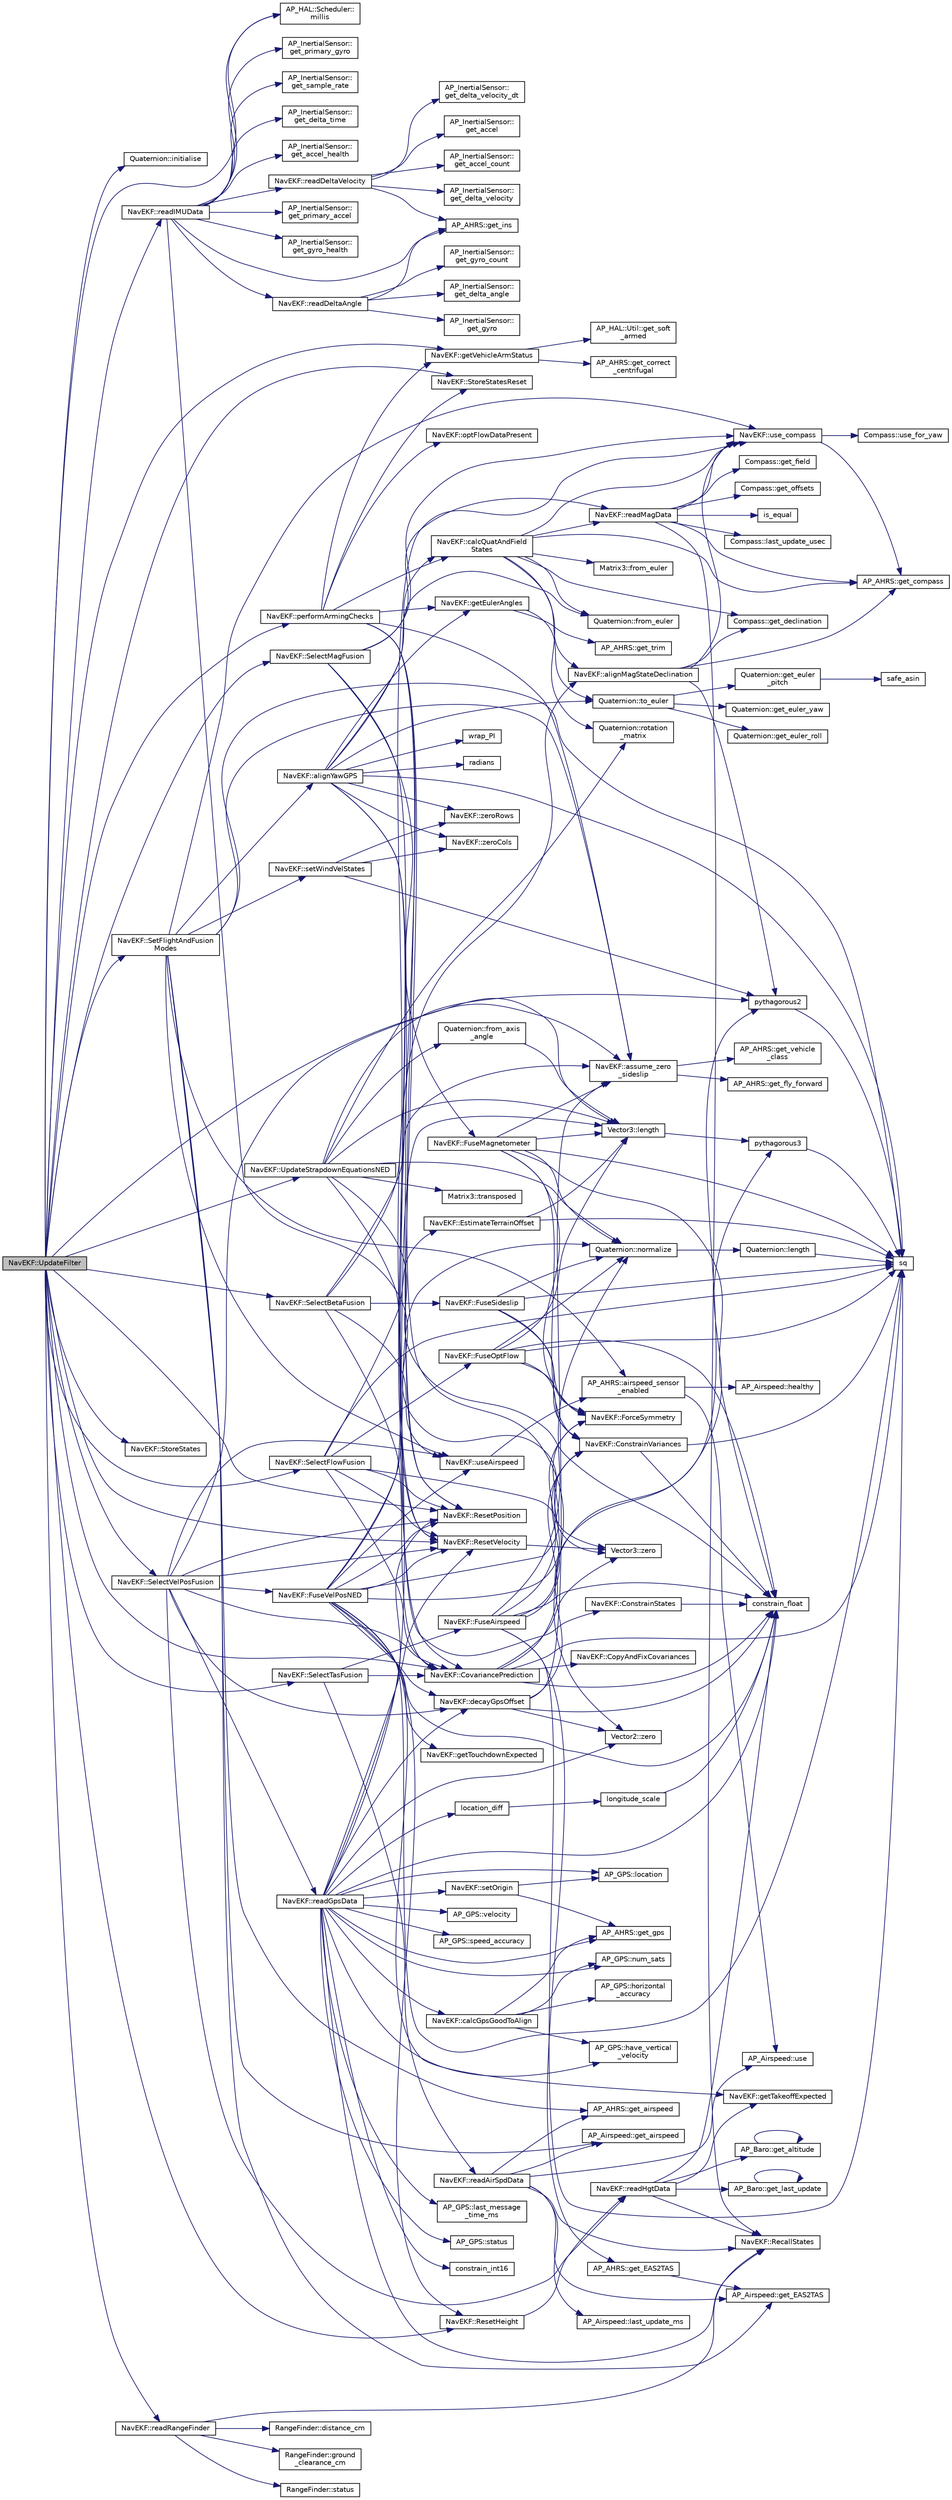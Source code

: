 digraph "NavEKF::UpdateFilter"
{
 // INTERACTIVE_SVG=YES
  edge [fontname="Helvetica",fontsize="10",labelfontname="Helvetica",labelfontsize="10"];
  node [fontname="Helvetica",fontsize="10",shape=record];
  rankdir="LR";
  Node1 [label="NavEKF::UpdateFilter",height=0.2,width=0.4,color="black", fillcolor="grey75", style="filled" fontcolor="black"];
  Node1 -> Node2 [color="midnightblue",fontsize="10",style="solid",fontname="Helvetica"];
  Node2 [label="Quaternion::initialise",height=0.2,width=0.4,color="black", fillcolor="white", style="filled",URL="$classQuaternion.html#a872dcfe279bd5ba36a67ce90014dc187"];
  Node1 -> Node3 [color="midnightblue",fontsize="10",style="solid",fontname="Helvetica"];
  Node3 [label="AP_HAL::Scheduler::\lmillis",height=0.2,width=0.4,color="black", fillcolor="white", style="filled",URL="$classAP__HAL_1_1Scheduler.html#a26b68339fc68a562d8d3a1238d0ec8c1"];
  Node1 -> Node4 [color="midnightblue",fontsize="10",style="solid",fontname="Helvetica"];
  Node4 [label="NavEKF::readIMUData",height=0.2,width=0.4,color="black", fillcolor="white", style="filled",URL="$classNavEKF.html#a617e88f0e357eb16d2540f25981e9ee2"];
  Node4 -> Node5 [color="midnightblue",fontsize="10",style="solid",fontname="Helvetica"];
  Node5 [label="AP_AHRS::get_ins",height=0.2,width=0.4,color="black", fillcolor="white", style="filled",URL="$classAP__AHRS.html#a14398c5d2ae68bbe1c67482a91909ad9"];
  Node4 -> Node6 [color="midnightblue",fontsize="10",style="solid",fontname="Helvetica"];
  Node6 [label="AP_InertialSensor::\lget_sample_rate",height=0.2,width=0.4,color="black", fillcolor="white", style="filled",URL="$classAP__InertialSensor.html#a7e9afc57ac1aa35adca7d8bf870fbb4c"];
  Node4 -> Node7 [color="midnightblue",fontsize="10",style="solid",fontname="Helvetica"];
  Node7 [label="AP_InertialSensor::\lget_delta_time",height=0.2,width=0.4,color="black", fillcolor="white", style="filled",URL="$classAP__InertialSensor.html#a7091792f55b39778157617b5e38e6075"];
  Node4 -> Node3 [color="midnightblue",fontsize="10",style="solid",fontname="Helvetica"];
  Node4 -> Node8 [color="midnightblue",fontsize="10",style="solid",fontname="Helvetica"];
  Node8 [label="AP_InertialSensor::\lget_accel_health",height=0.2,width=0.4,color="black", fillcolor="white", style="filled",URL="$classAP__InertialSensor.html#a2044e7b3804c73b4c393d3988351a96e"];
  Node4 -> Node9 [color="midnightblue",fontsize="10",style="solid",fontname="Helvetica"];
  Node9 [label="NavEKF::readDeltaVelocity",height=0.2,width=0.4,color="black", fillcolor="white", style="filled",URL="$classNavEKF.html#ad3d371f0125528a6ca2f3a996e7a4ad6"];
  Node9 -> Node5 [color="midnightblue",fontsize="10",style="solid",fontname="Helvetica"];
  Node9 -> Node10 [color="midnightblue",fontsize="10",style="solid",fontname="Helvetica"];
  Node10 [label="AP_InertialSensor::\lget_accel_count",height=0.2,width=0.4,color="black", fillcolor="white", style="filled",URL="$classAP__InertialSensor.html#ac57331a5046d45016ef900726e1be2fb"];
  Node9 -> Node11 [color="midnightblue",fontsize="10",style="solid",fontname="Helvetica"];
  Node11 [label="AP_InertialSensor::\lget_delta_velocity",height=0.2,width=0.4,color="black", fillcolor="white", style="filled",URL="$classAP__InertialSensor.html#ae29959984a5cbda37ebfce599f89ef73"];
  Node9 -> Node12 [color="midnightblue",fontsize="10",style="solid",fontname="Helvetica"];
  Node12 [label="AP_InertialSensor::\lget_delta_velocity_dt",height=0.2,width=0.4,color="black", fillcolor="white", style="filled",URL="$classAP__InertialSensor.html#ad22e8ed9b13a093d5cf3a2a420522b3b"];
  Node9 -> Node13 [color="midnightblue",fontsize="10",style="solid",fontname="Helvetica"];
  Node13 [label="AP_InertialSensor::\lget_accel",height=0.2,width=0.4,color="black", fillcolor="white", style="filled",URL="$classAP__InertialSensor.html#a0f63a4a0e6fc84d6ab9519bc4b254055"];
  Node4 -> Node14 [color="midnightblue",fontsize="10",style="solid",fontname="Helvetica"];
  Node14 [label="AP_InertialSensor::\lget_primary_accel",height=0.2,width=0.4,color="black", fillcolor="white", style="filled",URL="$classAP__InertialSensor.html#ab7e75af54a874d77240c89c6e5152a99"];
  Node4 -> Node15 [color="midnightblue",fontsize="10",style="solid",fontname="Helvetica"];
  Node15 [label="AP_InertialSensor::\lget_gyro_health",height=0.2,width=0.4,color="black", fillcolor="white", style="filled",URL="$classAP__InertialSensor.html#abc8c1aea2c3bc58a05d8d9832a9d1194"];
  Node4 -> Node16 [color="midnightblue",fontsize="10",style="solid",fontname="Helvetica"];
  Node16 [label="Vector3::zero",height=0.2,width=0.4,color="black", fillcolor="white", style="filled",URL="$classVector3.html#adf1769d5ee5df2f8585df2f540fa5efe"];
  Node4 -> Node17 [color="midnightblue",fontsize="10",style="solid",fontname="Helvetica"];
  Node17 [label="NavEKF::readDeltaAngle",height=0.2,width=0.4,color="black", fillcolor="white", style="filled",URL="$classNavEKF.html#af3ed4d1ab0d1e7c6eb21356ba24b8cd6"];
  Node17 -> Node5 [color="midnightblue",fontsize="10",style="solid",fontname="Helvetica"];
  Node17 -> Node18 [color="midnightblue",fontsize="10",style="solid",fontname="Helvetica"];
  Node18 [label="AP_InertialSensor::\lget_gyro_count",height=0.2,width=0.4,color="black", fillcolor="white", style="filled",URL="$classAP__InertialSensor.html#aef7fac4fe6ae817ed325f9e35735e94d"];
  Node17 -> Node19 [color="midnightblue",fontsize="10",style="solid",fontname="Helvetica"];
  Node19 [label="AP_InertialSensor::\lget_delta_angle",height=0.2,width=0.4,color="black", fillcolor="white", style="filled",URL="$classAP__InertialSensor.html#a3be069418436a7fc7a9f87c2b8b34730"];
  Node17 -> Node20 [color="midnightblue",fontsize="10",style="solid",fontname="Helvetica"];
  Node20 [label="AP_InertialSensor::\lget_gyro",height=0.2,width=0.4,color="black", fillcolor="white", style="filled",URL="$classAP__InertialSensor.html#a6df2d8ad956d4f375bdee541102f16af"];
  Node4 -> Node21 [color="midnightblue",fontsize="10",style="solid",fontname="Helvetica"];
  Node21 [label="AP_InertialSensor::\lget_primary_gyro",height=0.2,width=0.4,color="black", fillcolor="white", style="filled",URL="$classAP__InertialSensor.html#a7fa04e2f196b27b876d86966f64e1fed"];
  Node1 -> Node22 [color="midnightblue",fontsize="10",style="solid",fontname="Helvetica"];
  Node22 [label="NavEKF::getVehicleArmStatus",height=0.2,width=0.4,color="black", fillcolor="white", style="filled",URL="$classNavEKF.html#aa98e017d389ce1831db02e36a44d5647"];
  Node22 -> Node23 [color="midnightblue",fontsize="10",style="solid",fontname="Helvetica"];
  Node23 [label="AP_HAL::Util::get_soft\l_armed",height=0.2,width=0.4,color="black", fillcolor="white", style="filled",URL="$classAP__HAL_1_1Util.html#a973ee89f8eee7af3a4d2a3eb700cbf3c"];
  Node22 -> Node24 [color="midnightblue",fontsize="10",style="solid",fontname="Helvetica"];
  Node24 [label="AP_AHRS::get_correct\l_centrifugal",height=0.2,width=0.4,color="black", fillcolor="white", style="filled",URL="$classAP__AHRS.html#a45357ce4e0057215a0ade439e63daa79"];
  Node1 -> Node25 [color="midnightblue",fontsize="10",style="solid",fontname="Helvetica"];
  Node25 [label="NavEKF::ResetVelocity",height=0.2,width=0.4,color="black", fillcolor="white", style="filled",URL="$classNavEKF.html#acb20ad8ad982539dcb608533b0fe77d0"];
  Node25 -> Node16 [color="midnightblue",fontsize="10",style="solid",fontname="Helvetica"];
  Node1 -> Node26 [color="midnightblue",fontsize="10",style="solid",fontname="Helvetica"];
  Node26 [label="NavEKF::ResetPosition",height=0.2,width=0.4,color="black", fillcolor="white", style="filled",URL="$classNavEKF.html#affa6086752a2e15969daf07961f9e051"];
  Node1 -> Node27 [color="midnightblue",fontsize="10",style="solid",fontname="Helvetica"];
  Node27 [label="NavEKF::ResetHeight",height=0.2,width=0.4,color="black", fillcolor="white", style="filled",URL="$classNavEKF.html#a469538f4ff5dd6886d8db2be0acd3b48"];
  Node27 -> Node28 [color="midnightblue",fontsize="10",style="solid",fontname="Helvetica"];
  Node28 [label="NavEKF::readHgtData",height=0.2,width=0.4,color="black", fillcolor="white", style="filled",URL="$classNavEKF.html#a87c71e92e35c460ff8f026333dc1e813"];
  Node28 -> Node29 [color="midnightblue",fontsize="10",style="solid",fontname="Helvetica"];
  Node29 [label="AP_Baro::get_last_update",height=0.2,width=0.4,color="black", fillcolor="white", style="filled",URL="$classAP__Baro.html#aae5b3ae28aca807eb20b722a04685061"];
  Node29 -> Node29 [color="midnightblue",fontsize="10",style="solid",fontname="Helvetica"];
  Node28 -> Node30 [color="midnightblue",fontsize="10",style="solid",fontname="Helvetica"];
  Node30 [label="AP_Baro::get_altitude",height=0.2,width=0.4,color="black", fillcolor="white", style="filled",URL="$classAP__Baro.html#a984b4dbc11e276e832467253590da933"];
  Node30 -> Node30 [color="midnightblue",fontsize="10",style="solid",fontname="Helvetica"];
  Node28 -> Node31 [color="midnightblue",fontsize="10",style="solid",fontname="Helvetica"];
  Node31 [label="NavEKF::RecallStates",height=0.2,width=0.4,color="black", fillcolor="white", style="filled",URL="$classNavEKF.html#a46acab5de021fea9824f4b5bed04e3e9"];
  Node28 -> Node32 [color="midnightblue",fontsize="10",style="solid",fontname="Helvetica"];
  Node32 [label="NavEKF::getTakeoffExpected",height=0.2,width=0.4,color="black", fillcolor="white", style="filled",URL="$classNavEKF.html#a3108596d21f107f9b35517900bb82569"];
  Node28 -> Node33 [color="midnightblue",fontsize="10",style="solid",fontname="Helvetica"];
  Node33 [label="constrain_float",height=0.2,width=0.4,color="black", fillcolor="white", style="filled",URL="$AP__Math_8cpp.html#a08eedb329d8162ddbd344d4f6c8cde20"];
  Node1 -> Node34 [color="midnightblue",fontsize="10",style="solid",fontname="Helvetica"];
  Node34 [label="NavEKF::StoreStatesReset",height=0.2,width=0.4,color="black", fillcolor="white", style="filled",URL="$classNavEKF.html#a64f8c6c7bafe2f50cd83a67c36406640"];
  Node1 -> Node35 [color="midnightblue",fontsize="10",style="solid",fontname="Helvetica"];
  Node35 [label="NavEKF::SetFlightAndFusion\lModes",height=0.2,width=0.4,color="black", fillcolor="white", style="filled",URL="$classNavEKF.html#a02ca7503660ded3d95abce7c81d2eebf"];
  Node35 -> Node36 [color="midnightblue",fontsize="10",style="solid",fontname="Helvetica"];
  Node36 [label="NavEKF::assume_zero\l_sideslip",height=0.2,width=0.4,color="black", fillcolor="white", style="filled",URL="$classNavEKF.html#aede9e0e542bbf09e7815a71cd3ed3437"];
  Node36 -> Node37 [color="midnightblue",fontsize="10",style="solid",fontname="Helvetica"];
  Node37 [label="AP_AHRS::get_fly_forward",height=0.2,width=0.4,color="black", fillcolor="white", style="filled",URL="$classAP__AHRS.html#a6120b45de751ab784fdfdd04f437b44e"];
  Node36 -> Node38 [color="midnightblue",fontsize="10",style="solid",fontname="Helvetica"];
  Node38 [label="AP_AHRS::get_vehicle\l_class",height=0.2,width=0.4,color="black", fillcolor="white", style="filled",URL="$classAP__AHRS.html#a91a73986f61cc338a22047e34230cbb2"];
  Node35 -> Node39 [color="midnightblue",fontsize="10",style="solid",fontname="Helvetica"];
  Node39 [label="sq",height=0.2,width=0.4,color="black", fillcolor="white", style="filled",URL="$AP__Math_8cpp.html#a996fdbe87607543eef5dcb234f6bc017"];
  Node35 -> Node40 [color="midnightblue",fontsize="10",style="solid",fontname="Helvetica"];
  Node40 [label="AP_AHRS::airspeed_sensor\l_enabled",height=0.2,width=0.4,color="black", fillcolor="white", style="filled",URL="$classAP__AHRS.html#a8691156c332da099e3f5952e72ae2a58"];
  Node40 -> Node41 [color="midnightblue",fontsize="10",style="solid",fontname="Helvetica"];
  Node41 [label="AP_Airspeed::use",height=0.2,width=0.4,color="black", fillcolor="white", style="filled",URL="$classAP__Airspeed.html#a6162295b433e3a863c0d4b9086b19014"];
  Node40 -> Node42 [color="midnightblue",fontsize="10",style="solid",fontname="Helvetica"];
  Node42 [label="AP_Airspeed::healthy",height=0.2,width=0.4,color="black", fillcolor="white", style="filled",URL="$classAP__Airspeed.html#acddaade777fa87d5b8c904c79be01204"];
  Node35 -> Node43 [color="midnightblue",fontsize="10",style="solid",fontname="Helvetica"];
  Node43 [label="AP_AHRS::get_airspeed",height=0.2,width=0.4,color="black", fillcolor="white", style="filled",URL="$classAP__AHRS.html#a2e82ec5ae0f44ff0e9e944e354b17eb3"];
  Node35 -> Node44 [color="midnightblue",fontsize="10",style="solid",fontname="Helvetica"];
  Node44 [label="AP_Airspeed::get_airspeed",height=0.2,width=0.4,color="black", fillcolor="white", style="filled",URL="$classAP__Airspeed.html#a1027b15b91e0af1dbfe8b999a88c8a25"];
  Node35 -> Node45 [color="midnightblue",fontsize="10",style="solid",fontname="Helvetica"];
  Node45 [label="AP_Airspeed::get_EAS2TAS",height=0.2,width=0.4,color="black", fillcolor="white", style="filled",URL="$classAP__Airspeed.html#a9bb14f83815ed35b067dd2f4a7c1851f"];
  Node35 -> Node46 [color="midnightblue",fontsize="10",style="solid",fontname="Helvetica"];
  Node46 [label="NavEKF::alignYawGPS",height=0.2,width=0.4,color="black", fillcolor="white", style="filled",URL="$classNavEKF.html#a24a9b1e9c8504aa4821f2459c7ae6117"];
  Node46 -> Node39 [color="midnightblue",fontsize="10",style="solid",fontname="Helvetica"];
  Node46 -> Node47 [color="midnightblue",fontsize="10",style="solid",fontname="Helvetica"];
  Node47 [label="Quaternion::to_euler",height=0.2,width=0.4,color="black", fillcolor="white", style="filled",URL="$classQuaternion.html#ab3049efa36b211699ca03ea53970f0fd"];
  Node47 -> Node48 [color="midnightblue",fontsize="10",style="solid",fontname="Helvetica"];
  Node48 [label="Quaternion::get_euler_roll",height=0.2,width=0.4,color="black", fillcolor="white", style="filled",URL="$classQuaternion.html#a9ae6c42349ddc744022a4a1cf7868eb0"];
  Node47 -> Node49 [color="midnightblue",fontsize="10",style="solid",fontname="Helvetica"];
  Node49 [label="Quaternion::get_euler\l_pitch",height=0.2,width=0.4,color="black", fillcolor="white", style="filled",URL="$classQuaternion.html#a0bfe50c332309932cd833b83f6524e5f"];
  Node49 -> Node50 [color="midnightblue",fontsize="10",style="solid",fontname="Helvetica"];
  Node50 [label="safe_asin",height=0.2,width=0.4,color="black", fillcolor="white", style="filled",URL="$AP__Math_8cpp.html#a2706fd969ad73bc8ef977d964c04f4a3"];
  Node47 -> Node51 [color="midnightblue",fontsize="10",style="solid",fontname="Helvetica"];
  Node51 [label="Quaternion::get_euler_yaw",height=0.2,width=0.4,color="black", fillcolor="white", style="filled",URL="$classQuaternion.html#a35c2a1030832728574363ed8655da625"];
  Node46 -> Node52 [color="midnightblue",fontsize="10",style="solid",fontname="Helvetica"];
  Node52 [label="wrap_PI",height=0.2,width=0.4,color="black", fillcolor="white", style="filled",URL="$AP__Math_8h.html#ada62278a4b460237f914e1c6a5355e55"];
  Node46 -> Node53 [color="midnightblue",fontsize="10",style="solid",fontname="Helvetica"];
  Node53 [label="Quaternion::from_euler",height=0.2,width=0.4,color="black", fillcolor="white", style="filled",URL="$classQuaternion.html#aff2d2d3d1c5937523df8357deae4eeab"];
  Node46 -> Node26 [color="midnightblue",fontsize="10",style="solid",fontname="Helvetica"];
  Node46 -> Node25 [color="midnightblue",fontsize="10",style="solid",fontname="Helvetica"];
  Node46 -> Node54 [color="midnightblue",fontsize="10",style="solid",fontname="Helvetica"];
  Node54 [label="NavEKF::zeroRows",height=0.2,width=0.4,color="black", fillcolor="white", style="filled",URL="$classNavEKF.html#aaef60d20b82acb3930c5866abe3977b4"];
  Node46 -> Node55 [color="midnightblue",fontsize="10",style="solid",fontname="Helvetica"];
  Node55 [label="NavEKF::zeroCols",height=0.2,width=0.4,color="black", fillcolor="white", style="filled",URL="$classNavEKF.html#a755c7075fb0ee5f86cef734ecf83e53a"];
  Node46 -> Node56 [color="midnightblue",fontsize="10",style="solid",fontname="Helvetica"];
  Node56 [label="radians",height=0.2,width=0.4,color="black", fillcolor="white", style="filled",URL="$AP__Math_8cpp.html#aa3adb05231060d239e5b91940e001f85"];
  Node46 -> Node57 [color="midnightblue",fontsize="10",style="solid",fontname="Helvetica"];
  Node57 [label="NavEKF::getEulerAngles",height=0.2,width=0.4,color="black", fillcolor="white", style="filled",URL="$classNavEKF.html#af00a144845ea0078be28516c5d584c78"];
  Node57 -> Node47 [color="midnightblue",fontsize="10",style="solid",fontname="Helvetica"];
  Node57 -> Node58 [color="midnightblue",fontsize="10",style="solid",fontname="Helvetica"];
  Node58 [label="AP_AHRS::get_trim",height=0.2,width=0.4,color="black", fillcolor="white", style="filled",URL="$classAP__AHRS.html#a93a3774320e331583fc6c6ac2418be21"];
  Node46 -> Node59 [color="midnightblue",fontsize="10",style="solid",fontname="Helvetica"];
  Node59 [label="NavEKF::calcQuatAndField\lStates",height=0.2,width=0.4,color="black", fillcolor="white", style="filled",URL="$classNavEKF.html#afd23b087248e7c8bb5b65f834ba9544e"];
  Node59 -> Node60 [color="midnightblue",fontsize="10",style="solid",fontname="Helvetica"];
  Node60 [label="NavEKF::use_compass",height=0.2,width=0.4,color="black", fillcolor="white", style="filled",URL="$classNavEKF.html#a85b6d179a631d25f34f2560e660aee10"];
  Node60 -> Node61 [color="midnightblue",fontsize="10",style="solid",fontname="Helvetica"];
  Node61 [label="AP_AHRS::get_compass",height=0.2,width=0.4,color="black", fillcolor="white", style="filled",URL="$classAP__AHRS.html#adf808841de62499bc8c388fc798d47f1"];
  Node60 -> Node62 [color="midnightblue",fontsize="10",style="solid",fontname="Helvetica"];
  Node62 [label="Compass::use_for_yaw",height=0.2,width=0.4,color="black", fillcolor="white", style="filled",URL="$classCompass.html#a97437729a583cd900e4dd1d6d84a4a0e",tooltip="return true if the compass should be used for yaw calculations "];
  Node59 -> Node63 [color="midnightblue",fontsize="10",style="solid",fontname="Helvetica"];
  Node63 [label="Matrix3::from_euler",height=0.2,width=0.4,color="black", fillcolor="white", style="filled",URL="$classMatrix3.html#a62587bd216436f09f06b9e1330f84bc0",tooltip="-*- tab-width: 4; Mode: C++; c-basic-offset: 4; indent-tabs-mode: nil -*- "];
  Node59 -> Node64 [color="midnightblue",fontsize="10",style="solid",fontname="Helvetica"];
  Node64 [label="NavEKF::readMagData",height=0.2,width=0.4,color="black", fillcolor="white", style="filled",URL="$classNavEKF.html#adf06c6a73b9ca994ca16892ed0740283"];
  Node64 -> Node60 [color="midnightblue",fontsize="10",style="solid",fontname="Helvetica"];
  Node64 -> Node61 [color="midnightblue",fontsize="10",style="solid",fontname="Helvetica"];
  Node64 -> Node65 [color="midnightblue",fontsize="10",style="solid",fontname="Helvetica"];
  Node65 [label="Compass::last_update_usec",height=0.2,width=0.4,color="black", fillcolor="white", style="filled",URL="$classCompass.html#a9600516e0dbde9186d3b14b3457af013"];
  Node64 -> Node66 [color="midnightblue",fontsize="10",style="solid",fontname="Helvetica"];
  Node66 [label="Compass::get_field",height=0.2,width=0.4,color="black", fillcolor="white", style="filled",URL="$classCompass.html#aa1f44c7920bbd147fa2e58bfedd3c4bb",tooltip="Return the current field as a Vector3f. "];
  Node64 -> Node31 [color="midnightblue",fontsize="10",style="solid",fontname="Helvetica"];
  Node64 -> Node67 [color="midnightblue",fontsize="10",style="solid",fontname="Helvetica"];
  Node67 [label="Compass::get_offsets",height=0.2,width=0.4,color="black", fillcolor="white", style="filled",URL="$classCompass.html#a6ef45f63ac177793bf38270cef8228cb"];
  Node64 -> Node68 [color="midnightblue",fontsize="10",style="solid",fontname="Helvetica"];
  Node68 [label="is_equal",height=0.2,width=0.4,color="black", fillcolor="white", style="filled",URL="$AP__Math_8h.html#acedd05d9f5ab6f2878991cc684e17c18"];
  Node59 -> Node61 [color="midnightblue",fontsize="10",style="solid",fontname="Helvetica"];
  Node59 -> Node69 [color="midnightblue",fontsize="10",style="solid",fontname="Helvetica"];
  Node69 [label="Compass::get_declination",height=0.2,width=0.4,color="black", fillcolor="white", style="filled",URL="$classCompass.html#a5051de1d15ee203600422235ab93c88c"];
  Node59 -> Node53 [color="midnightblue",fontsize="10",style="solid",fontname="Helvetica"];
  Node59 -> Node70 [color="midnightblue",fontsize="10",style="solid",fontname="Helvetica"];
  Node70 [label="Quaternion::rotation\l_matrix",height=0.2,width=0.4,color="black", fillcolor="white", style="filled",URL="$classQuaternion.html#afb7132c9c69a984a40be950a17effeaa",tooltip="-*- tab-width: 4; Mode: C++; c-basic-offset: 4; indent-tabs-mode: nil -*- "];
  Node59 -> Node71 [color="midnightblue",fontsize="10",style="solid",fontname="Helvetica"];
  Node71 [label="NavEKF::alignMagStateDeclination",height=0.2,width=0.4,color="black", fillcolor="white", style="filled",URL="$classNavEKF.html#a22aad7c0baf696cae27135ecaa4f2f58"];
  Node71 -> Node60 [color="midnightblue",fontsize="10",style="solid",fontname="Helvetica"];
  Node71 -> Node61 [color="midnightblue",fontsize="10",style="solid",fontname="Helvetica"];
  Node71 -> Node69 [color="midnightblue",fontsize="10",style="solid",fontname="Helvetica"];
  Node71 -> Node72 [color="midnightblue",fontsize="10",style="solid",fontname="Helvetica"];
  Node72 [label="pythagorous2",height=0.2,width=0.4,color="black", fillcolor="white", style="filled",URL="$AP__Math_8cpp.html#afd3767d48a7b20f6d5220a4f8007af00"];
  Node72 -> Node39 [color="midnightblue",fontsize="10",style="solid",fontname="Helvetica"];
  Node35 -> Node73 [color="midnightblue",fontsize="10",style="solid",fontname="Helvetica"];
  Node73 [label="NavEKF::useAirspeed",height=0.2,width=0.4,color="black", fillcolor="white", style="filled",URL="$classNavEKF.html#a0b17a3410a3c45b35d8bf993098e8f75"];
  Node73 -> Node40 [color="midnightblue",fontsize="10",style="solid",fontname="Helvetica"];
  Node35 -> Node74 [color="midnightblue",fontsize="10",style="solid",fontname="Helvetica"];
  Node74 [label="NavEKF::setWindVelStates",height=0.2,width=0.4,color="black", fillcolor="white", style="filled",URL="$classNavEKF.html#a6d64ec17dcec8b8c486857bd4fb3b54c"];
  Node74 -> Node72 [color="midnightblue",fontsize="10",style="solid",fontname="Helvetica"];
  Node74 -> Node54 [color="midnightblue",fontsize="10",style="solid",fontname="Helvetica"];
  Node74 -> Node55 [color="midnightblue",fontsize="10",style="solid",fontname="Helvetica"];
  Node35 -> Node60 [color="midnightblue",fontsize="10",style="solid",fontname="Helvetica"];
  Node1 -> Node75 [color="midnightblue",fontsize="10",style="solid",fontname="Helvetica"];
  Node75 [label="NavEKF::performArmingChecks",height=0.2,width=0.4,color="black", fillcolor="white", style="filled",URL="$classNavEKF.html#a9eb8c77b7f824e2ebbf378f1d269290b"];
  Node75 -> Node22 [color="midnightblue",fontsize="10",style="solid",fontname="Helvetica"];
  Node75 -> Node57 [color="midnightblue",fontsize="10",style="solid",fontname="Helvetica"];
  Node75 -> Node59 [color="midnightblue",fontsize="10",style="solid",fontname="Helvetica"];
  Node75 -> Node76 [color="midnightblue",fontsize="10",style="solid",fontname="Helvetica"];
  Node76 [label="Vector2::zero",height=0.2,width=0.4,color="black", fillcolor="white", style="filled",URL="$structVector2.html#a6b537328ae913e3e7267b539e7a4af92"];
  Node75 -> Node77 [color="midnightblue",fontsize="10",style="solid",fontname="Helvetica"];
  Node77 [label="NavEKF::optFlowDataPresent",height=0.2,width=0.4,color="black", fillcolor="white", style="filled",URL="$classNavEKF.html#a17086cdf3fc411329b12faa25b1713f1"];
  Node75 -> Node26 [color="midnightblue",fontsize="10",style="solid",fontname="Helvetica"];
  Node75 -> Node34 [color="midnightblue",fontsize="10",style="solid",fontname="Helvetica"];
  Node75 -> Node25 [color="midnightblue",fontsize="10",style="solid",fontname="Helvetica"];
  Node75 -> Node36 [color="midnightblue",fontsize="10",style="solid",fontname="Helvetica"];
  Node1 -> Node78 [color="midnightblue",fontsize="10",style="solid",fontname="Helvetica"];
  Node78 [label="NavEKF::UpdateStrapdownEquationsNED",height=0.2,width=0.4,color="black", fillcolor="white", style="filled",URL="$classNavEKF.html#a6718baa569eff65fb4e317ecf5426598"];
  Node78 -> Node79 [color="midnightblue",fontsize="10",style="solid",fontname="Helvetica"];
  Node79 [label="Quaternion::from_axis\l_angle",height=0.2,width=0.4,color="black", fillcolor="white", style="filled",URL="$classQuaternion.html#a6c21fe33378aa16a33cba869ba4af5dc"];
  Node79 -> Node80 [color="midnightblue",fontsize="10",style="solid",fontname="Helvetica"];
  Node80 [label="Vector3::length",height=0.2,width=0.4,color="black", fillcolor="white", style="filled",URL="$classVector3.html#ac1fd5514e368a1e1c2d13f71eda18345"];
  Node80 -> Node81 [color="midnightblue",fontsize="10",style="solid",fontname="Helvetica"];
  Node81 [label="pythagorous3",height=0.2,width=0.4,color="black", fillcolor="white", style="filled",URL="$AP__Math_8cpp.html#ac09c78b18c2ad21b9a04081f119f11c0"];
  Node81 -> Node39 [color="midnightblue",fontsize="10",style="solid",fontname="Helvetica"];
  Node78 -> Node82 [color="midnightblue",fontsize="10",style="solid",fontname="Helvetica"];
  Node82 [label="Quaternion::normalize",height=0.2,width=0.4,color="black", fillcolor="white", style="filled",URL="$classQuaternion.html#a48e6bafb249c895ed25f29dc9170e11e"];
  Node82 -> Node83 [color="midnightblue",fontsize="10",style="solid",fontname="Helvetica"];
  Node83 [label="Quaternion::length",height=0.2,width=0.4,color="black", fillcolor="white", style="filled",URL="$classQuaternion.html#a6f5e82dd828c59392a3133d6d5877f39"];
  Node83 -> Node39 [color="midnightblue",fontsize="10",style="solid",fontname="Helvetica"];
  Node78 -> Node70 [color="midnightblue",fontsize="10",style="solid",fontname="Helvetica"];
  Node78 -> Node84 [color="midnightblue",fontsize="10",style="solid",fontname="Helvetica"];
  Node84 [label="Matrix3::transposed",height=0.2,width=0.4,color="black", fillcolor="white", style="filled",URL="$classMatrix3.html#a18e2df03dec4abdf11fc9fb60ed7c226"];
  Node78 -> Node80 [color="midnightblue",fontsize="10",style="solid",fontname="Helvetica"];
  Node78 -> Node72 [color="midnightblue",fontsize="10",style="solid",fontname="Helvetica"];
  Node78 -> Node33 [color="midnightblue",fontsize="10",style="solid",fontname="Helvetica"];
  Node78 -> Node85 [color="midnightblue",fontsize="10",style="solid",fontname="Helvetica"];
  Node85 [label="NavEKF::ConstrainStates",height=0.2,width=0.4,color="black", fillcolor="white", style="filled",URL="$classNavEKF.html#a1d3dccbab86ffda5898048f8f159c00c"];
  Node85 -> Node33 [color="midnightblue",fontsize="10",style="solid",fontname="Helvetica"];
  Node1 -> Node86 [color="midnightblue",fontsize="10",style="solid",fontname="Helvetica"];
  Node86 [label="NavEKF::StoreStates",height=0.2,width=0.4,color="black", fillcolor="white", style="filled",URL="$classNavEKF.html#acc95e88cc639bb7672a907e0e51f854d"];
  Node1 -> Node80 [color="midnightblue",fontsize="10",style="solid",fontname="Helvetica"];
  Node1 -> Node87 [color="midnightblue",fontsize="10",style="solid",fontname="Helvetica"];
  Node87 [label="NavEKF::CovariancePrediction",height=0.2,width=0.4,color="black", fillcolor="white", style="filled",URL="$classNavEKF.html#af11472d4d599c4c5d632d292a4ab29b1"];
  Node87 -> Node33 [color="midnightblue",fontsize="10",style="solid",fontname="Helvetica"];
  Node87 -> Node39 [color="midnightblue",fontsize="10",style="solid",fontname="Helvetica"];
  Node87 -> Node88 [color="midnightblue",fontsize="10",style="solid",fontname="Helvetica"];
  Node88 [label="NavEKF::CopyAndFixCovariances",height=0.2,width=0.4,color="black", fillcolor="white", style="filled",URL="$classNavEKF.html#afaa81e08a98db599f139657cabd99fa7"];
  Node87 -> Node89 [color="midnightblue",fontsize="10",style="solid",fontname="Helvetica"];
  Node89 [label="NavEKF::ConstrainVariances",height=0.2,width=0.4,color="black", fillcolor="white", style="filled",URL="$classNavEKF.html#abfa9617589db799ff0a405e34550f0dd"];
  Node89 -> Node33 [color="midnightblue",fontsize="10",style="solid",fontname="Helvetica"];
  Node89 -> Node39 [color="midnightblue",fontsize="10",style="solid",fontname="Helvetica"];
  Node87 -> Node16 [color="midnightblue",fontsize="10",style="solid",fontname="Helvetica"];
  Node1 -> Node90 [color="midnightblue",fontsize="10",style="solid",fontname="Helvetica"];
  Node90 [label="NavEKF::readRangeFinder",height=0.2,width=0.4,color="black", fillcolor="white", style="filled",URL="$classNavEKF.html#ae4d8e282bc4e67e56179c5dd6861dfe9"];
  Node90 -> Node91 [color="midnightblue",fontsize="10",style="solid",fontname="Helvetica"];
  Node91 [label="RangeFinder::ground\l_clearance_cm",height=0.2,width=0.4,color="black", fillcolor="white", style="filled",URL="$classRangeFinder.html#ad95f15a0eea1106c41337089636175b3"];
  Node90 -> Node92 [color="midnightblue",fontsize="10",style="solid",fontname="Helvetica"];
  Node92 [label="RangeFinder::status",height=0.2,width=0.4,color="black", fillcolor="white", style="filled",URL="$classRangeFinder.html#a5452cf4387ba889dd206b12375d2e059"];
  Node90 -> Node93 [color="midnightblue",fontsize="10",style="solid",fontname="Helvetica"];
  Node93 [label="RangeFinder::distance_cm",height=0.2,width=0.4,color="black", fillcolor="white", style="filled",URL="$classRangeFinder.html#a451a7507d534024c72faa2d1b734cb3c"];
  Node90 -> Node31 [color="midnightblue",fontsize="10",style="solid",fontname="Helvetica"];
  Node1 -> Node94 [color="midnightblue",fontsize="10",style="solid",fontname="Helvetica"];
  Node94 [label="NavEKF::SelectVelPosFusion",height=0.2,width=0.4,color="black", fillcolor="white", style="filled",URL="$classNavEKF.html#a58fc44f797a61b7f760baa4961f43342"];
  Node94 -> Node95 [color="midnightblue",fontsize="10",style="solid",fontname="Helvetica"];
  Node95 [label="NavEKF::readGpsData",height=0.2,width=0.4,color="black", fillcolor="white", style="filled",URL="$classNavEKF.html#a4c44a7b25f5b5584b755142c6198fd1e"];
  Node95 -> Node96 [color="midnightblue",fontsize="10",style="solid",fontname="Helvetica"];
  Node96 [label="AP_AHRS::get_gps",height=0.2,width=0.4,color="black", fillcolor="white", style="filled",URL="$classAP__AHRS.html#a3316284b2bf12b8db1b4a39539799efc"];
  Node95 -> Node97 [color="midnightblue",fontsize="10",style="solid",fontname="Helvetica"];
  Node97 [label="AP_GPS::last_message\l_time_ms",height=0.2,width=0.4,color="black", fillcolor="white", style="filled",URL="$classAP__GPS.html#af701b15d8f8f1050e4acab57a867cf4b"];
  Node95 -> Node98 [color="midnightblue",fontsize="10",style="solid",fontname="Helvetica"];
  Node98 [label="AP_GPS::status",height=0.2,width=0.4,color="black", fillcolor="white", style="filled",URL="$classAP__GPS.html#a9093c8cf1d5a78ccd8677229bb314d37",tooltip="Query GPS status. "];
  Node95 -> Node31 [color="midnightblue",fontsize="10",style="solid",fontname="Helvetica"];
  Node95 -> Node99 [color="midnightblue",fontsize="10",style="solid",fontname="Helvetica"];
  Node99 [label="constrain_int16",height=0.2,width=0.4,color="black", fillcolor="white", style="filled",URL="$AP__Math_8cpp.html#ac5d9502aca91c97f523fd9b35590215f"];
  Node95 -> Node100 [color="midnightblue",fontsize="10",style="solid",fontname="Helvetica"];
  Node100 [label="AP_GPS::velocity",height=0.2,width=0.4,color="black", fillcolor="white", style="filled",URL="$classAP__GPS.html#a8b36acdc5098b3f77e28ec640b438fbd"];
  Node95 -> Node33 [color="midnightblue",fontsize="10",style="solid",fontname="Helvetica"];
  Node95 -> Node101 [color="midnightblue",fontsize="10",style="solid",fontname="Helvetica"];
  Node101 [label="AP_GPS::speed_accuracy",height=0.2,width=0.4,color="black", fillcolor="white", style="filled",URL="$classAP__GPS.html#ae23d76fc05fafc83e57d0c6a620b1567"];
  Node95 -> Node102 [color="midnightblue",fontsize="10",style="solid",fontname="Helvetica"];
  Node102 [label="AP_GPS::num_sats",height=0.2,width=0.4,color="black", fillcolor="white", style="filled",URL="$classAP__GPS.html#af74c8da8ab7394a33b0f0e64582d8648"];
  Node95 -> Node103 [color="midnightblue",fontsize="10",style="solid",fontname="Helvetica"];
  Node103 [label="AP_GPS::have_vertical\l_velocity",height=0.2,width=0.4,color="black", fillcolor="white", style="filled",URL="$classAP__GPS.html#ac7d2e0692095207a6ff19072dcac9ef6"];
  Node95 -> Node104 [color="midnightblue",fontsize="10",style="solid",fontname="Helvetica"];
  Node104 [label="NavEKF::calcGpsGoodToAlign",height=0.2,width=0.4,color="black", fillcolor="white", style="filled",URL="$classNavEKF.html#a442aeaf3f7b83e2be7f737ac81486c65"];
  Node104 -> Node96 [color="midnightblue",fontsize="10",style="solid",fontname="Helvetica"];
  Node104 -> Node103 [color="midnightblue",fontsize="10",style="solid",fontname="Helvetica"];
  Node104 -> Node102 [color="midnightblue",fontsize="10",style="solid",fontname="Helvetica"];
  Node104 -> Node105 [color="midnightblue",fontsize="10",style="solid",fontname="Helvetica"];
  Node105 [label="AP_GPS::horizontal\l_accuracy",height=0.2,width=0.4,color="black", fillcolor="white", style="filled",URL="$classAP__GPS.html#ab9667a2efe22a330232d6ba425c78364"];
  Node95 -> Node106 [color="midnightblue",fontsize="10",style="solid",fontname="Helvetica"];
  Node106 [label="AP_GPS::location",height=0.2,width=0.4,color="black", fillcolor="white", style="filled",URL="$classAP__GPS.html#a2ca8a9bad47faad1baeb09e124979022"];
  Node95 -> Node107 [color="midnightblue",fontsize="10",style="solid",fontname="Helvetica"];
  Node107 [label="location_diff",height=0.2,width=0.4,color="black", fillcolor="white", style="filled",URL="$AP__Math_8h.html#a527b26472ed6f2e0c141e109a0722a0a"];
  Node107 -> Node108 [color="midnightblue",fontsize="10",style="solid",fontname="Helvetica"];
  Node108 [label="longitude_scale",height=0.2,width=0.4,color="black", fillcolor="white", style="filled",URL="$location_8cpp.html#ad2368c582f3e0c135e2a74772f4db61a"];
  Node108 -> Node33 [color="midnightblue",fontsize="10",style="solid",fontname="Helvetica"];
  Node95 -> Node109 [color="midnightblue",fontsize="10",style="solid",fontname="Helvetica"];
  Node109 [label="NavEKF::setOrigin",height=0.2,width=0.4,color="black", fillcolor="white", style="filled",URL="$classNavEKF.html#a7bf2627b0844597c21b9736204fd672f"];
  Node109 -> Node96 [color="midnightblue",fontsize="10",style="solid",fontname="Helvetica"];
  Node109 -> Node106 [color="midnightblue",fontsize="10",style="solid",fontname="Helvetica"];
  Node95 -> Node71 [color="midnightblue",fontsize="10",style="solid",fontname="Helvetica"];
  Node95 -> Node76 [color="midnightblue",fontsize="10",style="solid",fontname="Helvetica"];
  Node95 -> Node26 [color="midnightblue",fontsize="10",style="solid",fontname="Helvetica"];
  Node95 -> Node25 [color="midnightblue",fontsize="10",style="solid",fontname="Helvetica"];
  Node95 -> Node110 [color="midnightblue",fontsize="10",style="solid",fontname="Helvetica"];
  Node110 [label="NavEKF::decayGpsOffset",height=0.2,width=0.4,color="black", fillcolor="white", style="filled",URL="$classNavEKF.html#a55a6ae919135e4deef0cffe2eca3ac80"];
  Node110 -> Node36 [color="midnightblue",fontsize="10",style="solid",fontname="Helvetica"];
  Node110 -> Node72 [color="midnightblue",fontsize="10",style="solid",fontname="Helvetica"];
  Node110 -> Node33 [color="midnightblue",fontsize="10",style="solid",fontname="Helvetica"];
  Node110 -> Node76 [color="midnightblue",fontsize="10",style="solid",fontname="Helvetica"];
  Node94 -> Node73 [color="midnightblue",fontsize="10",style="solid",fontname="Helvetica"];
  Node94 -> Node36 [color="midnightblue",fontsize="10",style="solid",fontname="Helvetica"];
  Node94 -> Node25 [color="midnightblue",fontsize="10",style="solid",fontname="Helvetica"];
  Node94 -> Node26 [color="midnightblue",fontsize="10",style="solid",fontname="Helvetica"];
  Node94 -> Node110 [color="midnightblue",fontsize="10",style="solid",fontname="Helvetica"];
  Node94 -> Node28 [color="midnightblue",fontsize="10",style="solid",fontname="Helvetica"];
  Node94 -> Node87 [color="midnightblue",fontsize="10",style="solid",fontname="Helvetica"];
  Node94 -> Node111 [color="midnightblue",fontsize="10",style="solid",fontname="Helvetica"];
  Node111 [label="NavEKF::FuseVelPosNED",height=0.2,width=0.4,color="black", fillcolor="white", style="filled",URL="$classNavEKF.html#a74882eb98d3c69065b640829154a500c"];
  Node111 -> Node73 [color="midnightblue",fontsize="10",style="solid",fontname="Helvetica"];
  Node111 -> Node39 [color="midnightblue",fontsize="10",style="solid",fontname="Helvetica"];
  Node111 -> Node33 [color="midnightblue",fontsize="10",style="solid",fontname="Helvetica"];
  Node111 -> Node32 [color="midnightblue",fontsize="10",style="solid",fontname="Helvetica"];
  Node111 -> Node112 [color="midnightblue",fontsize="10",style="solid",fontname="Helvetica"];
  Node112 [label="NavEKF::getTouchdownExpected",height=0.2,width=0.4,color="black", fillcolor="white", style="filled",URL="$classNavEKF.html#a22250b5dd5beb633d424ed895659039f"];
  Node111 -> Node110 [color="midnightblue",fontsize="10",style="solid",fontname="Helvetica"];
  Node111 -> Node26 [color="midnightblue",fontsize="10",style="solid",fontname="Helvetica"];
  Node111 -> Node25 [color="midnightblue",fontsize="10",style="solid",fontname="Helvetica"];
  Node111 -> Node27 [color="midnightblue",fontsize="10",style="solid",fontname="Helvetica"];
  Node111 -> Node80 [color="midnightblue",fontsize="10",style="solid",fontname="Helvetica"];
  Node111 -> Node82 [color="midnightblue",fontsize="10",style="solid",fontname="Helvetica"];
  Node111 -> Node113 [color="midnightblue",fontsize="10",style="solid",fontname="Helvetica"];
  Node113 [label="NavEKF::ForceSymmetry",height=0.2,width=0.4,color="black", fillcolor="white", style="filled",URL="$classNavEKF.html#a3d1ab5eacbcc3b4e98187dff6a4f32bb"];
  Node111 -> Node89 [color="midnightblue",fontsize="10",style="solid",fontname="Helvetica"];
  Node1 -> Node114 [color="midnightblue",fontsize="10",style="solid",fontname="Helvetica"];
  Node114 [label="NavEKF::SelectMagFusion",height=0.2,width=0.4,color="black", fillcolor="white", style="filled",URL="$classNavEKF.html#abb693a00d56f98f4cd8d654605163d14"];
  Node114 -> Node64 [color="midnightblue",fontsize="10",style="solid",fontname="Helvetica"];
  Node114 -> Node60 [color="midnightblue",fontsize="10",style="solid",fontname="Helvetica"];
  Node114 -> Node87 [color="midnightblue",fontsize="10",style="solid",fontname="Helvetica"];
  Node114 -> Node115 [color="midnightblue",fontsize="10",style="solid",fontname="Helvetica"];
  Node115 [label="NavEKF::FuseMagnetometer",height=0.2,width=0.4,color="black", fillcolor="white", style="filled",URL="$classNavEKF.html#af2a003bbd6abea81eae93d2c2faf8bfa"];
  Node115 -> Node39 [color="midnightblue",fontsize="10",style="solid",fontname="Helvetica"];
  Node115 -> Node33 [color="midnightblue",fontsize="10",style="solid",fontname="Helvetica"];
  Node115 -> Node80 [color="midnightblue",fontsize="10",style="solid",fontname="Helvetica"];
  Node115 -> Node36 [color="midnightblue",fontsize="10",style="solid",fontname="Helvetica"];
  Node115 -> Node82 [color="midnightblue",fontsize="10",style="solid",fontname="Helvetica"];
  Node115 -> Node113 [color="midnightblue",fontsize="10",style="solid",fontname="Helvetica"];
  Node115 -> Node89 [color="midnightblue",fontsize="10",style="solid",fontname="Helvetica"];
  Node1 -> Node116 [color="midnightblue",fontsize="10",style="solid",fontname="Helvetica"];
  Node116 [label="NavEKF::SelectFlowFusion",height=0.2,width=0.4,color="black", fillcolor="white", style="filled",URL="$classNavEKF.html#a0302b7bbb74998406a938c227367797e"];
  Node116 -> Node16 [color="midnightblue",fontsize="10",style="solid",fontname="Helvetica"];
  Node116 -> Node25 [color="midnightblue",fontsize="10",style="solid",fontname="Helvetica"];
  Node116 -> Node26 [color="midnightblue",fontsize="10",style="solid",fontname="Helvetica"];
  Node116 -> Node117 [color="midnightblue",fontsize="10",style="solid",fontname="Helvetica"];
  Node117 [label="NavEKF::EstimateTerrainOffset",height=0.2,width=0.4,color="black", fillcolor="white", style="filled",URL="$classNavEKF.html#a1c2beb90156edd9a4383c7d652b7ef7e"];
  Node117 -> Node39 [color="midnightblue",fontsize="10",style="solid",fontname="Helvetica"];
  Node117 -> Node80 [color="midnightblue",fontsize="10",style="solid",fontname="Helvetica"];
  Node116 -> Node39 [color="midnightblue",fontsize="10",style="solid",fontname="Helvetica"];
  Node116 -> Node87 [color="midnightblue",fontsize="10",style="solid",fontname="Helvetica"];
  Node116 -> Node118 [color="midnightblue",fontsize="10",style="solid",fontname="Helvetica"];
  Node118 [label="NavEKF::FuseOptFlow",height=0.2,width=0.4,color="black", fillcolor="white", style="filled",URL="$classNavEKF.html#ab0b5685a752b604d338b625da5e457d4"];
  Node118 -> Node33 [color="midnightblue",fontsize="10",style="solid",fontname="Helvetica"];
  Node118 -> Node39 [color="midnightblue",fontsize="10",style="solid",fontname="Helvetica"];
  Node118 -> Node80 [color="midnightblue",fontsize="10",style="solid",fontname="Helvetica"];
  Node118 -> Node82 [color="midnightblue",fontsize="10",style="solid",fontname="Helvetica"];
  Node118 -> Node113 [color="midnightblue",fontsize="10",style="solid",fontname="Helvetica"];
  Node118 -> Node89 [color="midnightblue",fontsize="10",style="solid",fontname="Helvetica"];
  Node1 -> Node119 [color="midnightblue",fontsize="10",style="solid",fontname="Helvetica"];
  Node119 [label="NavEKF::SelectTasFusion",height=0.2,width=0.4,color="black", fillcolor="white", style="filled",URL="$classNavEKF.html#a49295ac247658724f852cbec8be83398"];
  Node119 -> Node120 [color="midnightblue",fontsize="10",style="solid",fontname="Helvetica"];
  Node120 [label="NavEKF::readAirSpdData",height=0.2,width=0.4,color="black", fillcolor="white", style="filled",URL="$classNavEKF.html#a6d310b4b28cd5ab824db834feadc83ff"];
  Node120 -> Node43 [color="midnightblue",fontsize="10",style="solid",fontname="Helvetica"];
  Node120 -> Node41 [color="midnightblue",fontsize="10",style="solid",fontname="Helvetica"];
  Node120 -> Node121 [color="midnightblue",fontsize="10",style="solid",fontname="Helvetica"];
  Node121 [label="AP_Airspeed::last_update_ms",height=0.2,width=0.4,color="black", fillcolor="white", style="filled",URL="$classAP__Airspeed.html#adaad3ab10fbc87f821d6657683ad22fa"];
  Node120 -> Node44 [color="midnightblue",fontsize="10",style="solid",fontname="Helvetica"];
  Node120 -> Node45 [color="midnightblue",fontsize="10",style="solid",fontname="Helvetica"];
  Node120 -> Node31 [color="midnightblue",fontsize="10",style="solid",fontname="Helvetica"];
  Node119 -> Node87 [color="midnightblue",fontsize="10",style="solid",fontname="Helvetica"];
  Node119 -> Node122 [color="midnightblue",fontsize="10",style="solid",fontname="Helvetica"];
  Node122 [label="NavEKF::FuseAirspeed",height=0.2,width=0.4,color="black", fillcolor="white", style="filled",URL="$classNavEKF.html#af4f4d6647b1e7882dc009af5b475761b"];
  Node122 -> Node123 [color="midnightblue",fontsize="10",style="solid",fontname="Helvetica"];
  Node123 [label="AP_AHRS::get_EAS2TAS",height=0.2,width=0.4,color="black", fillcolor="white", style="filled",URL="$classAP__AHRS.html#a2648b5fc68b22e83205161cf1274939c"];
  Node123 -> Node45 [color="midnightblue",fontsize="10",style="solid",fontname="Helvetica"];
  Node122 -> Node39 [color="midnightblue",fontsize="10",style="solid",fontname="Helvetica"];
  Node122 -> Node33 [color="midnightblue",fontsize="10",style="solid",fontname="Helvetica"];
  Node122 -> Node81 [color="midnightblue",fontsize="10",style="solid",fontname="Helvetica"];
  Node122 -> Node82 [color="midnightblue",fontsize="10",style="solid",fontname="Helvetica"];
  Node122 -> Node113 [color="midnightblue",fontsize="10",style="solid",fontname="Helvetica"];
  Node122 -> Node89 [color="midnightblue",fontsize="10",style="solid",fontname="Helvetica"];
  Node1 -> Node124 [color="midnightblue",fontsize="10",style="solid",fontname="Helvetica"];
  Node124 [label="NavEKF::SelectBetaFusion",height=0.2,width=0.4,color="black", fillcolor="white", style="filled",URL="$classNavEKF.html#a8525e5774e083f7187a7c4ed8609fa38"];
  Node124 -> Node60 [color="midnightblue",fontsize="10",style="solid",fontname="Helvetica"];
  Node124 -> Node73 [color="midnightblue",fontsize="10",style="solid",fontname="Helvetica"];
  Node124 -> Node36 [color="midnightblue",fontsize="10",style="solid",fontname="Helvetica"];
  Node124 -> Node87 [color="midnightblue",fontsize="10",style="solid",fontname="Helvetica"];
  Node124 -> Node125 [color="midnightblue",fontsize="10",style="solid",fontname="Helvetica"];
  Node125 [label="NavEKF::FuseSideslip",height=0.2,width=0.4,color="black", fillcolor="white", style="filled",URL="$classNavEKF.html#a55bead411e1fd0ed64342bd38e6a83bf"];
  Node125 -> Node39 [color="midnightblue",fontsize="10",style="solid",fontname="Helvetica"];
  Node125 -> Node82 [color="midnightblue",fontsize="10",style="solid",fontname="Helvetica"];
  Node125 -> Node113 [color="midnightblue",fontsize="10",style="solid",fontname="Helvetica"];
  Node125 -> Node89 [color="midnightblue",fontsize="10",style="solid",fontname="Helvetica"];
}
